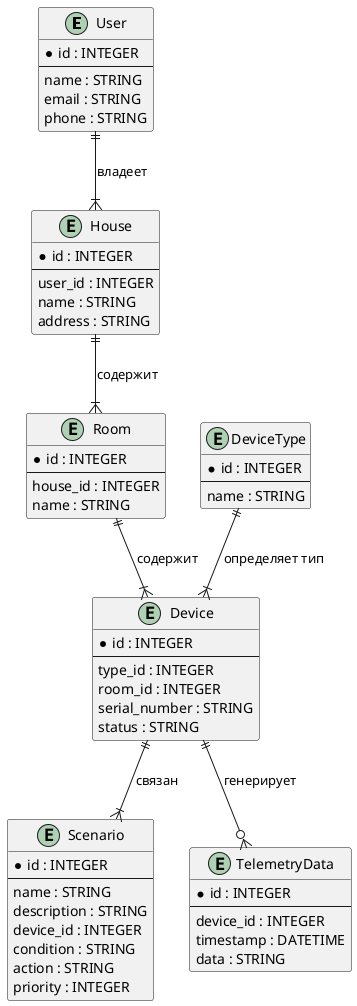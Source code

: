 @startuml

entity User {
    *id : INTEGER
    --
    name : STRING
    email : STRING
    phone : STRING
}

entity House {
    *id : INTEGER
    --
    user_id : INTEGER
    name : STRING
    address : STRING
}

entity Room {
    *id : INTEGER
    --
    house_id : INTEGER
    name : STRING
}

entity Device {
    *id : INTEGER
    --
    type_id : INTEGER
    room_id : INTEGER
    serial_number : STRING
    status : STRING
}

entity DeviceType {
    *id : INTEGER
    --
    name : STRING
}

entity Scenario {
    *id : INTEGER
    --
    name : STRING
    description : STRING
    device_id : INTEGER
    condition : STRING
    action : STRING
    priority : INTEGER
}

entity TelemetryData {
    *id : INTEGER
    --
    device_id : INTEGER
    timestamp : DATETIME
    data : STRING
}

User ||--|{ House : "владеет"
House ||--|{ Room : "содержит"
Room ||--|{ Device : "содержит"
Device ||--o{ TelemetryData : "генерирует"
Device ||--|{ Scenario : "связан"
DeviceType ||--|{ Device : "определяет тип"

@enduml